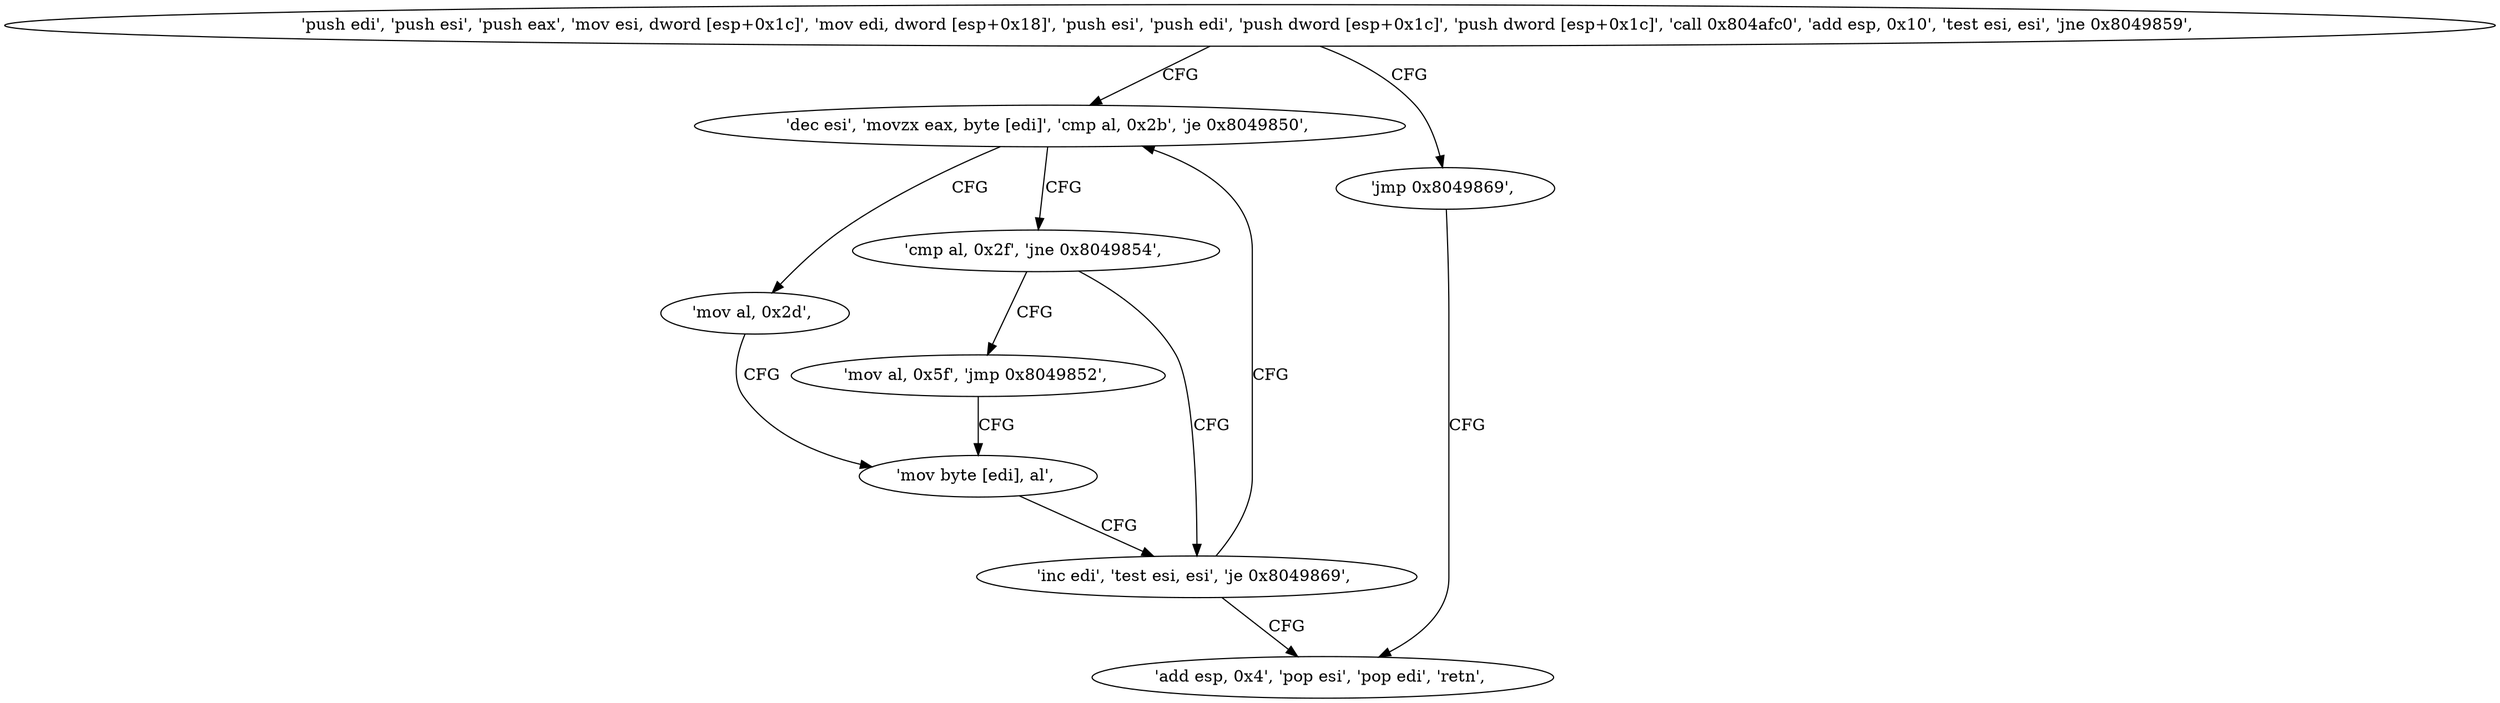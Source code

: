 digraph "func" {
"134518816" [label = "'push edi', 'push esi', 'push eax', 'mov esi, dword [esp+0x1c]', 'mov edi, dword [esp+0x18]', 'push esi', 'push edi', 'push dword [esp+0x1c]', 'push dword [esp+0x1c]', 'call 0x804afc0', 'add esp, 0x10', 'test esi, esi', 'jne 0x8049859', " ]
"134518873" [label = "'dec esi', 'movzx eax, byte [edi]', 'cmp al, 0x2b', 'je 0x8049850', " ]
"134518849" [label = "'jmp 0x8049869', " ]
"134518864" [label = "'mov al, 0x2d', " ]
"134518881" [label = "'cmp al, 0x2f', 'jne 0x8049854', " ]
"134518889" [label = "'add esp, 0x4', 'pop esi', 'pop edi', 'retn', " ]
"134518866" [label = "'mov byte [edi], al', " ]
"134518868" [label = "'inc edi', 'test esi, esi', 'je 0x8049869', " ]
"134518885" [label = "'mov al, 0x5f', 'jmp 0x8049852', " ]
"134518816" -> "134518873" [ label = "CFG" ]
"134518816" -> "134518849" [ label = "CFG" ]
"134518873" -> "134518864" [ label = "CFG" ]
"134518873" -> "134518881" [ label = "CFG" ]
"134518849" -> "134518889" [ label = "CFG" ]
"134518864" -> "134518866" [ label = "CFG" ]
"134518881" -> "134518868" [ label = "CFG" ]
"134518881" -> "134518885" [ label = "CFG" ]
"134518866" -> "134518868" [ label = "CFG" ]
"134518868" -> "134518889" [ label = "CFG" ]
"134518868" -> "134518873" [ label = "CFG" ]
"134518885" -> "134518866" [ label = "CFG" ]
}
